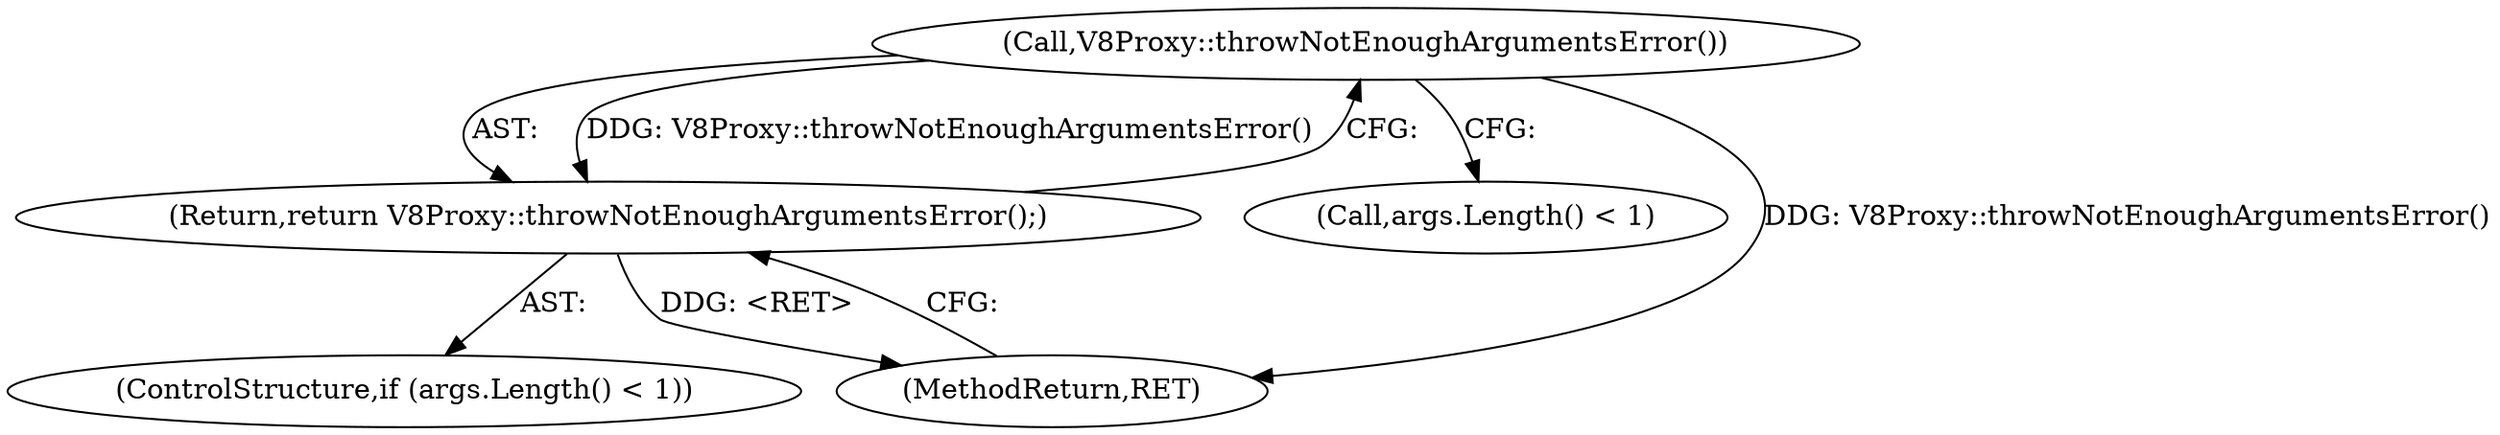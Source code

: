 digraph "1_Chrome_e9372a1bfd3588a80fcf49aa07321f0971dd6091_12@del" {
"1000110" [label="(Call,V8Proxy::throwNotEnoughArgumentsError())"];
"1000109" [label="(Return,return V8Proxy::throwNotEnoughArgumentsError();)"];
"1000106" [label="(Call,args.Length() < 1)"];
"1000110" [label="(Call,V8Proxy::throwNotEnoughArgumentsError())"];
"1000109" [label="(Return,return V8Proxy::throwNotEnoughArgumentsError();)"];
"1000105" [label="(ControlStructure,if (args.Length() < 1))"];
"1000117" [label="(MethodReturn,RET)"];
"1000110" -> "1000109"  [label="AST: "];
"1000110" -> "1000106"  [label="CFG: "];
"1000109" -> "1000110"  [label="CFG: "];
"1000110" -> "1000117"  [label="DDG: V8Proxy::throwNotEnoughArgumentsError()"];
"1000110" -> "1000109"  [label="DDG: V8Proxy::throwNotEnoughArgumentsError()"];
"1000109" -> "1000105"  [label="AST: "];
"1000117" -> "1000109"  [label="CFG: "];
"1000109" -> "1000117"  [label="DDG: <RET>"];
}
